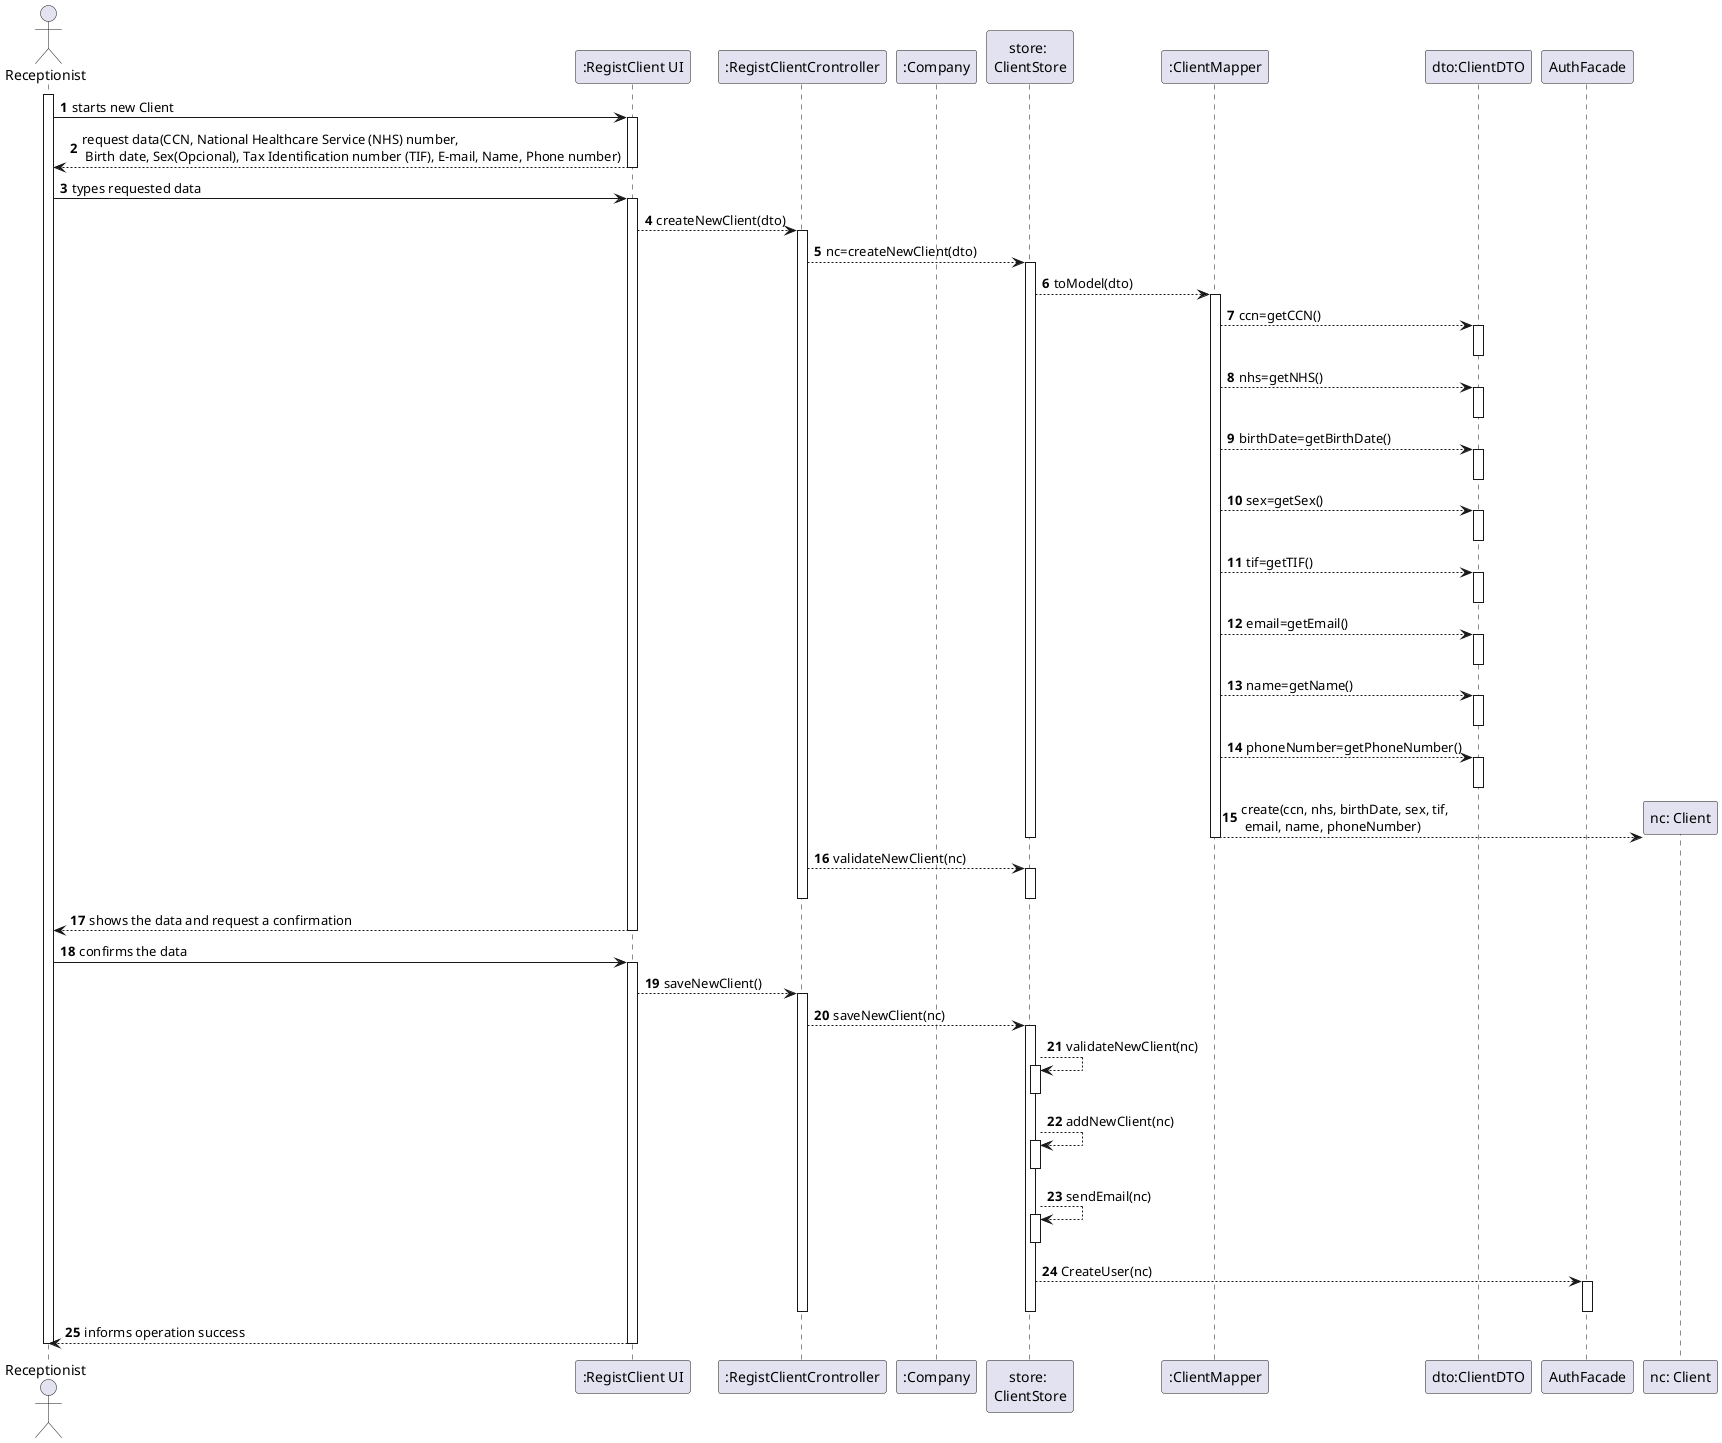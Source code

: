 @startuml
actor Receptionist as Adm
participant ":RegistClient UI" as System
participant ":RegistClientCrontroller" as RCC
participant ":Company" as ML
participant "store: \nClientStore" as CS
participant ":ClientMapper" as cm
participant "dto:ClientDTO" as cdto
participant "AuthFacade" as AF



autonumber
activate Adm
Adm -> System: starts new Client
activate System


System --> Adm: request data(CCN, National Healthcare Service (NHS) number,\n Birth date, Sex(Opcional), Tax Identification number (TIF), E-mail, Name, Phone number)
deactivate System




Adm -> System: types requested data
activate System
System-->RCC: createNewClient(dto)
activate RCC
RCC-->CS: nc=createNewClient(dto)
activate CS


CS-->cm: toModel(dto)
activate cm
cm-->cdto: ccn=getCCN()
activate cdto
deactivate cdto
cm-->cdto: nhs=getNHS()
activate cdto
deactivate cdto
cm-->cdto: birthDate=getBirthDate()
activate cdto
deactivate cdto
cm-->cdto: sex=getSex()
activate cdto
deactivate cdto
cm-->cdto: tif=getTIF()
activate cdto
deactivate cdto
cm-->cdto: email=getEmail()
activate cdto
deactivate cdto
cm-->cdto: name=getName()
activate cdto
deactivate cdto
cm-->cdto: phoneNumber=getPhoneNumber()
activate cdto
deactivate cdto


create "nc: Client" as NC
cm-->NC:  create(ccn, nhs, birthDate, sex, tif,\n email, name, phoneNumber)



deactivate cm
deactivate CS

RCC-->CS:validateNewClient(nc)
Activate CS
deactivate CS

deactivate RCC

System --> Adm: shows the data and request a confirmation
deactivate System


Adm -> System: confirms the data
activate System
System-->RCC: saveNewClient()
activate RCC
RCC-->CS:saveNewClient(nc)
activate CS
CS-->CS:validateNewClient(nc)
activate CS
deactivate CS
CS-->CS:addNewClient(nc)
activate CS
deactivate CS
CS-->CS:sendEmail(nc)
activate CS
deactivate CS
CS-->AF:CreateUser(nc)
activate AF
deactivate AF
deactivate CS
deactivate ML
deactivate RCC
System --> Adm: informs operation success
deactivate System
deactivate Adm
@enduml